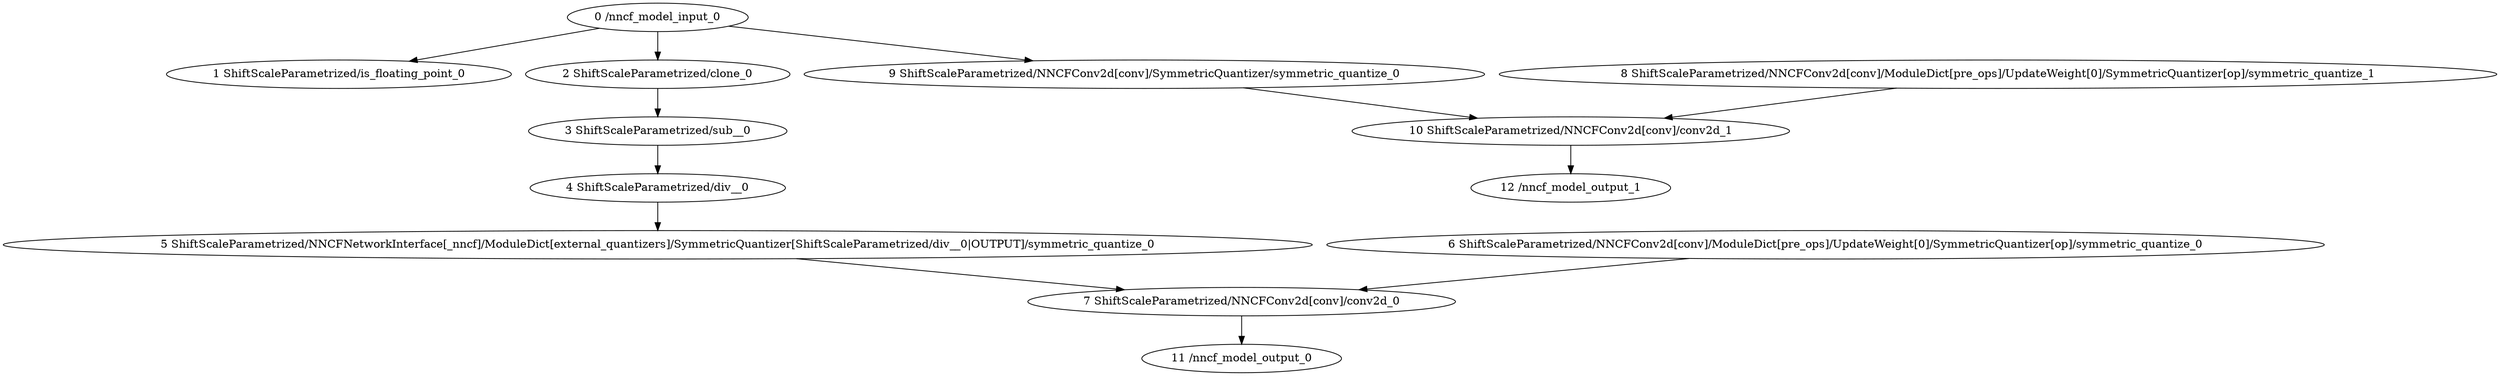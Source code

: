 strict digraph  {
"0 /nncf_model_input_0" [id=0, type=nncf_model_input];
"1 ShiftScaleParametrized/is_floating_point_0" [id=1, type=is_floating_point];
"2 ShiftScaleParametrized/clone_0" [id=2, type=clone];
"3 ShiftScaleParametrized/sub__0" [id=3, type=sub_];
"4 ShiftScaleParametrized/div__0" [id=4, type=div_];
"5 ShiftScaleParametrized/NNCFNetworkInterface[_nncf]/ModuleDict[external_quantizers]/SymmetricQuantizer[ShiftScaleParametrized/div__0|OUTPUT]/symmetric_quantize_0" [id=5, type=symmetric_quantize];
"6 ShiftScaleParametrized/NNCFConv2d[conv]/ModuleDict[pre_ops]/UpdateWeight[0]/SymmetricQuantizer[op]/symmetric_quantize_0" [id=6, type=symmetric_quantize];
"7 ShiftScaleParametrized/NNCFConv2d[conv]/conv2d_0" [id=7, type=conv2d];
"8 ShiftScaleParametrized/NNCFConv2d[conv]/ModuleDict[pre_ops]/UpdateWeight[0]/SymmetricQuantizer[op]/symmetric_quantize_1" [id=8, type=symmetric_quantize];
"9 ShiftScaleParametrized/NNCFConv2d[conv]/SymmetricQuantizer/symmetric_quantize_0" [id=9, type=symmetric_quantize];
"10 ShiftScaleParametrized/NNCFConv2d[conv]/conv2d_1" [id=10, type=conv2d];
"11 /nncf_model_output_0" [id=11, type=nncf_model_output];
"12 /nncf_model_output_1" [id=12, type=nncf_model_output];
"0 /nncf_model_input_0" -> "1 ShiftScaleParametrized/is_floating_point_0";
"0 /nncf_model_input_0" -> "2 ShiftScaleParametrized/clone_0";
"0 /nncf_model_input_0" -> "9 ShiftScaleParametrized/NNCFConv2d[conv]/SymmetricQuantizer/symmetric_quantize_0";
"2 ShiftScaleParametrized/clone_0" -> "3 ShiftScaleParametrized/sub__0";
"3 ShiftScaleParametrized/sub__0" -> "4 ShiftScaleParametrized/div__0";
"4 ShiftScaleParametrized/div__0" -> "5 ShiftScaleParametrized/NNCFNetworkInterface[_nncf]/ModuleDict[external_quantizers]/SymmetricQuantizer[ShiftScaleParametrized/div__0|OUTPUT]/symmetric_quantize_0";
"5 ShiftScaleParametrized/NNCFNetworkInterface[_nncf]/ModuleDict[external_quantizers]/SymmetricQuantizer[ShiftScaleParametrized/div__0|OUTPUT]/symmetric_quantize_0" -> "7 ShiftScaleParametrized/NNCFConv2d[conv]/conv2d_0";
"6 ShiftScaleParametrized/NNCFConv2d[conv]/ModuleDict[pre_ops]/UpdateWeight[0]/SymmetricQuantizer[op]/symmetric_quantize_0" -> "7 ShiftScaleParametrized/NNCFConv2d[conv]/conv2d_0";
"7 ShiftScaleParametrized/NNCFConv2d[conv]/conv2d_0" -> "11 /nncf_model_output_0";
"8 ShiftScaleParametrized/NNCFConv2d[conv]/ModuleDict[pre_ops]/UpdateWeight[0]/SymmetricQuantizer[op]/symmetric_quantize_1" -> "10 ShiftScaleParametrized/NNCFConv2d[conv]/conv2d_1";
"9 ShiftScaleParametrized/NNCFConv2d[conv]/SymmetricQuantizer/symmetric_quantize_0" -> "10 ShiftScaleParametrized/NNCFConv2d[conv]/conv2d_1";
"10 ShiftScaleParametrized/NNCFConv2d[conv]/conv2d_1" -> "12 /nncf_model_output_1";
}
